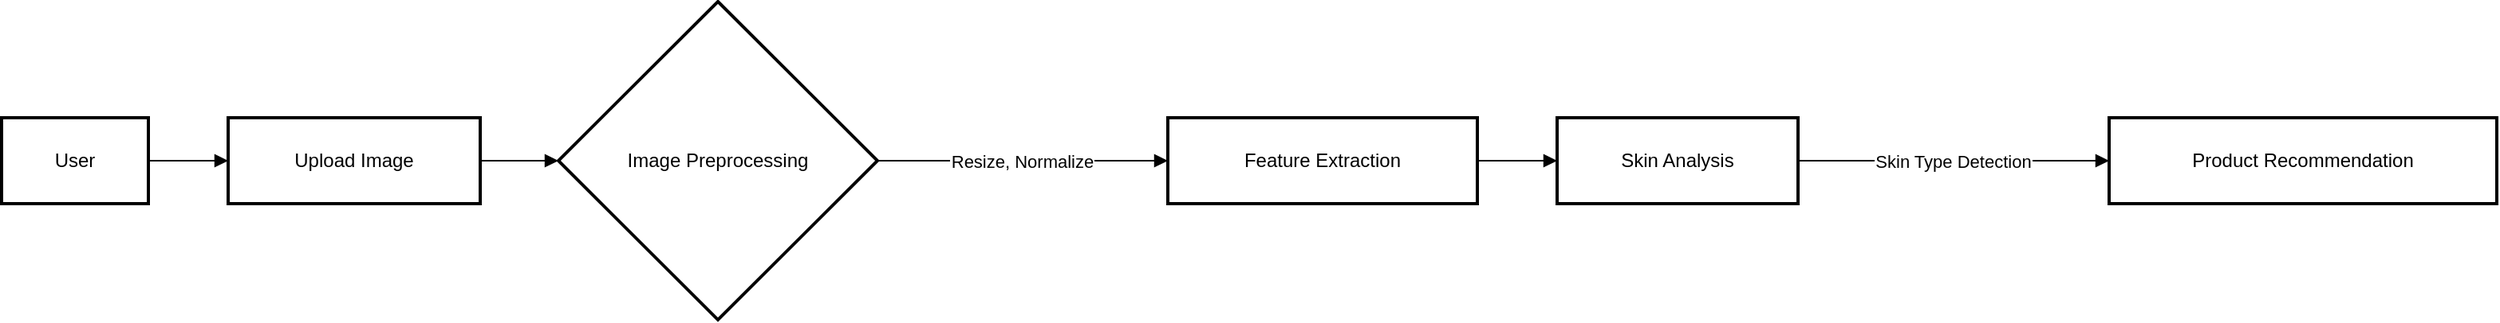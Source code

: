 <mxfile version="26.1.0">
  <diagram name="Page-1" id="_wxwOoysCTPCtA9dKuhf">
    <mxGraphModel>
      <root>
        <mxCell id="0" />
        <mxCell id="1" parent="0" />
        <mxCell id="2" value="User" style="whiteSpace=wrap;strokeWidth=2;" vertex="1" parent="1">
          <mxGeometry x="8" y="81" width="92" height="54" as="geometry" />
        </mxCell>
        <mxCell id="3" value="Upload Image" style="whiteSpace=wrap;strokeWidth=2;" vertex="1" parent="1">
          <mxGeometry x="150" y="81" width="158" height="54" as="geometry" />
        </mxCell>
        <mxCell id="4" value="Image Preprocessing" style="rhombus;strokeWidth=2;whiteSpace=wrap;" vertex="1" parent="1">
          <mxGeometry x="357" y="8" width="200" height="200" as="geometry" />
        </mxCell>
        <mxCell id="5" value="Feature Extraction" style="whiteSpace=wrap;strokeWidth=2;" vertex="1" parent="1">
          <mxGeometry x="739" y="81" width="194" height="54" as="geometry" />
        </mxCell>
        <mxCell id="6" value="Skin Analysis" style="whiteSpace=wrap;strokeWidth=2;" vertex="1" parent="1">
          <mxGeometry x="983" y="81" width="151" height="54" as="geometry" />
        </mxCell>
        <mxCell id="7" value="Product Recommendation" style="whiteSpace=wrap;strokeWidth=2;" vertex="1" parent="1">
          <mxGeometry x="1329" y="81" width="243" height="54" as="geometry" />
        </mxCell>
        <mxCell id="8" value="" style="curved=1;startArrow=none;endArrow=block;exitX=1;exitY=0.5;entryX=0;entryY=0.5;" edge="1" parent="1" source="2" target="3">
          <mxGeometry relative="1" as="geometry">
            <Array as="points" />
          </mxGeometry>
        </mxCell>
        <mxCell id="9" value="" style="curved=1;startArrow=none;endArrow=block;exitX=1;exitY=0.5;entryX=0;entryY=0.5;" edge="1" parent="1" source="3" target="4">
          <mxGeometry relative="1" as="geometry">
            <Array as="points" />
          </mxGeometry>
        </mxCell>
        <mxCell id="10" value="Resize, Normalize" style="curved=1;startArrow=none;endArrow=block;exitX=1;exitY=0.5;entryX=0;entryY=0.5;" edge="1" parent="1" source="4" target="5">
          <mxGeometry relative="1" as="geometry">
            <Array as="points" />
          </mxGeometry>
        </mxCell>
        <mxCell id="11" value="" style="curved=1;startArrow=none;endArrow=block;exitX=1;exitY=0.5;entryX=0;entryY=0.5;" edge="1" parent="1" source="5" target="6">
          <mxGeometry relative="1" as="geometry">
            <Array as="points" />
          </mxGeometry>
        </mxCell>
        <mxCell id="12" value="Skin Type Detection" style="curved=1;startArrow=none;endArrow=block;exitX=1;exitY=0.5;entryX=0;entryY=0.5;" edge="1" parent="1" source="6" target="7">
          <mxGeometry relative="1" as="geometry">
            <Array as="points" />
          </mxGeometry>
        </mxCell>
      </root>
    </mxGraphModel>
  </diagram>
</mxfile>
